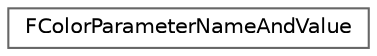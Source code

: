 digraph "Graphical Class Hierarchy"
{
 // INTERACTIVE_SVG=YES
 // LATEX_PDF_SIZE
  bgcolor="transparent";
  edge [fontname=Helvetica,fontsize=10,labelfontname=Helvetica,labelfontsize=10];
  node [fontname=Helvetica,fontsize=10,shape=box,height=0.2,width=0.4];
  rankdir="LR";
  Node0 [id="Node000000",label="FColorParameterNameAndValue",height=0.2,width=0.4,color="grey40", fillcolor="white", style="filled",URL="$d8/d9a/structFColorParameterNameAndValue.html",tooltip="Structure representing the animated value of a color parameter."];
}
